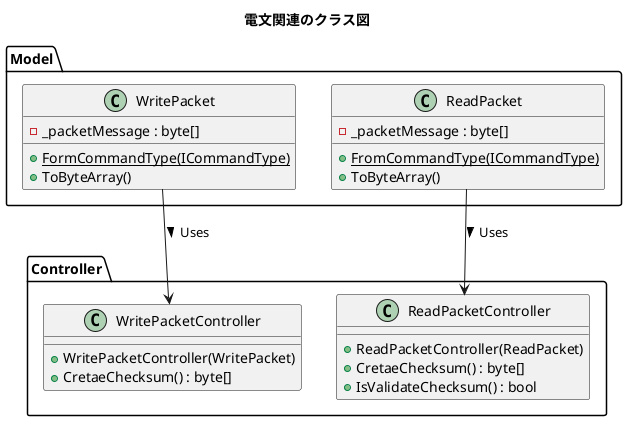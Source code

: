@startuml


title 電文関連のクラス図

namespace Model {

    class WritePacket
    {
        - _packetMessage : byte[]
        + {static} FormCommandType(ICommandType)
        + ToByteArray()        
    }


    class ReadPacket
    {
        - _packetMessage : byte[]
        + {static} FromCommandType(ICommandType)
        + ToByteArray()
    }


}


namespace Controller {
    class WritePacketController
    {
        + WritePacketController(WritePacket)
        + CretaeChecksum() : byte[]
    }

    class ReadPacketController
    {
        + ReadPacketController(ReadPacket)
        + CretaeChecksum() : byte[]
        + IsValidateChecksum() : bool
    }
}

Model.WritePacket -down-> Controller.WritePacketController : Uses >

Model.ReadPacket -down-> Controller.ReadPacketController : Uses >

@enduml

@startuml

package Controller {

    class CommandMessageCollectionController
    {
        + Create(DataItem) : CoomandMessageCollection
    }
}


package Model {

    class CommandMessageCollection
    {
        + {field} Items
    }
}

CommandMessageCollectionController -up-> CommandMessageCollection : Create >


@enduml